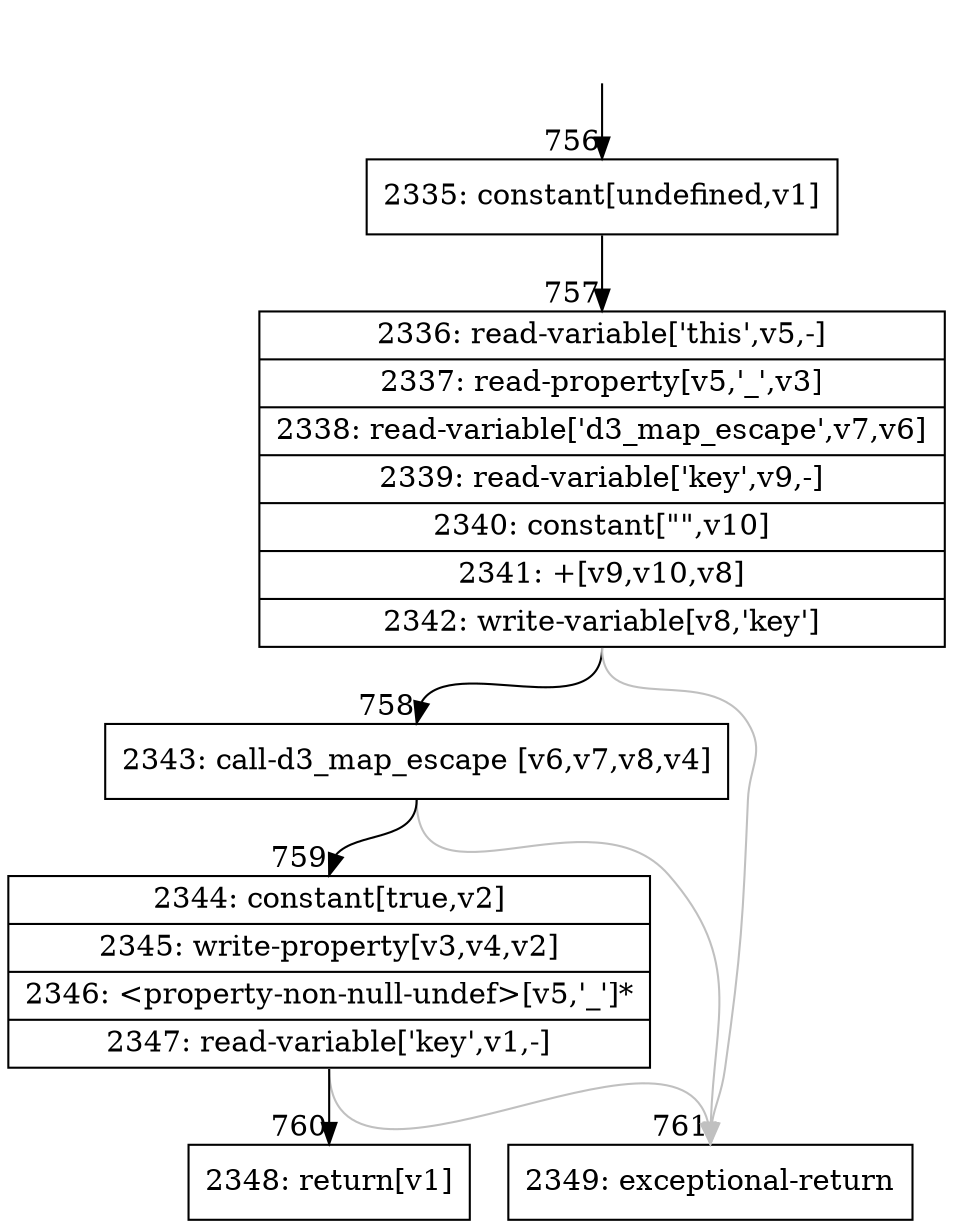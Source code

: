 digraph {
rankdir="TD"
BB_entry71[shape=none,label=""];
BB_entry71 -> BB756 [tailport=s, headport=n, headlabel="    756"]
BB756 [shape=record label="{2335: constant[undefined,v1]}" ] 
BB756 -> BB757 [tailport=s, headport=n, headlabel="      757"]
BB757 [shape=record label="{2336: read-variable['this',v5,-]|2337: read-property[v5,'_',v3]|2338: read-variable['d3_map_escape',v7,v6]|2339: read-variable['key',v9,-]|2340: constant[\"\",v10]|2341: +[v9,v10,v8]|2342: write-variable[v8,'key']}" ] 
BB757 -> BB758 [tailport=s, headport=n, headlabel="      758"]
BB757 -> BB761 [tailport=s, headport=n, color=gray, headlabel="      761"]
BB758 [shape=record label="{2343: call-d3_map_escape [v6,v7,v8,v4]}" ] 
BB758 -> BB759 [tailport=s, headport=n, headlabel="      759"]
BB758 -> BB761 [tailport=s, headport=n, color=gray]
BB759 [shape=record label="{2344: constant[true,v2]|2345: write-property[v3,v4,v2]|2346: \<property-non-null-undef\>[v5,'_']*|2347: read-variable['key',v1,-]}" ] 
BB759 -> BB760 [tailport=s, headport=n, headlabel="      760"]
BB759 -> BB761 [tailport=s, headport=n, color=gray]
BB760 [shape=record label="{2348: return[v1]}" ] 
BB761 [shape=record label="{2349: exceptional-return}" ] 
//#$~ 445
}
